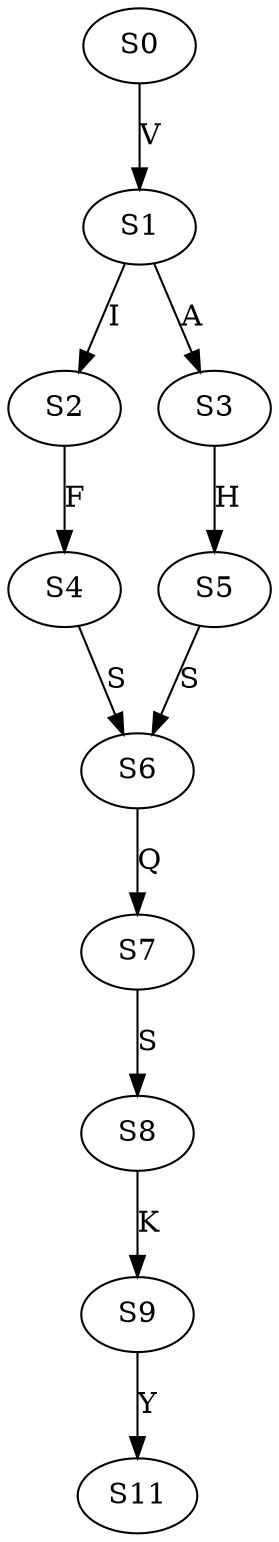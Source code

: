 strict digraph  {
	S0 -> S1 [ label = V ];
	S1 -> S2 [ label = I ];
	S1 -> S3 [ label = A ];
	S2 -> S4 [ label = F ];
	S3 -> S5 [ label = H ];
	S4 -> S6 [ label = S ];
	S5 -> S6 [ label = S ];
	S6 -> S7 [ label = Q ];
	S7 -> S8 [ label = S ];
	S8 -> S9 [ label = K ];
	S9 -> S11 [ label = Y ];
}
